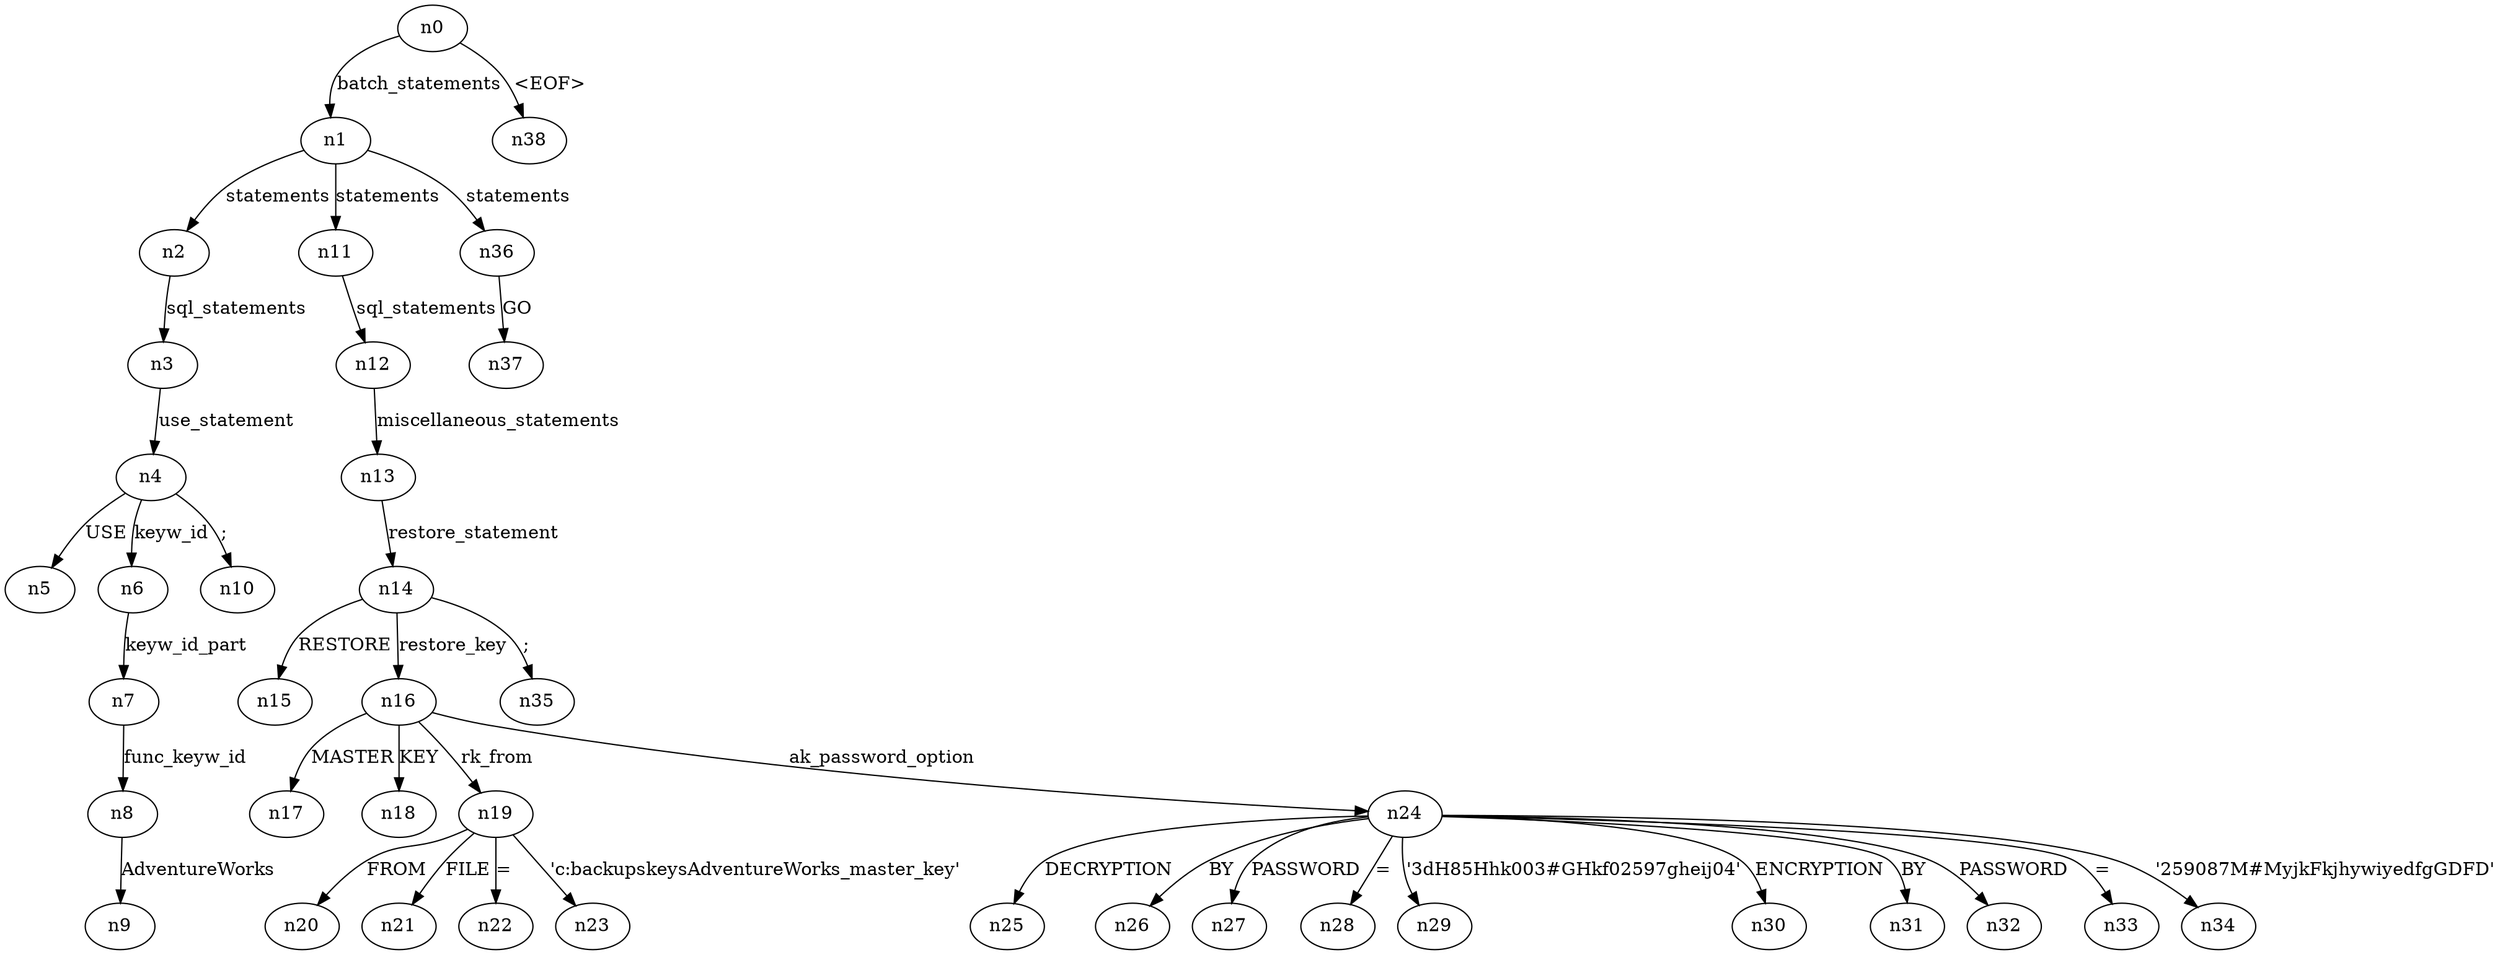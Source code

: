 digraph ParseTree {
  n0 -> n1 [label="batch_statements"];
  n1 -> n2 [label="statements"];
  n2 -> n3 [label="sql_statements"];
  n3 -> n4 [label="use_statement"];
  n4 -> n5 [label="USE"];
  n4 -> n6 [label="keyw_id"];
  n6 -> n7 [label="keyw_id_part"];
  n7 -> n8 [label="func_keyw_id"];
  n8 -> n9 [label="AdventureWorks"];
  n4 -> n10 [label=";"];
  n1 -> n11 [label="statements"];
  n11 -> n12 [label="sql_statements"];
  n12 -> n13 [label="miscellaneous_statements"];
  n13 -> n14 [label="restore_statement"];
  n14 -> n15 [label="RESTORE"];
  n14 -> n16 [label="restore_key"];
  n16 -> n17 [label="MASTER"];
  n16 -> n18 [label="KEY"];
  n16 -> n19 [label="rk_from"];
  n19 -> n20 [label="FROM"];
  n19 -> n21 [label="FILE"];
  n19 -> n22 [label="="];
  n19 -> n23 [label="'c:\backups\keys\AdventureWorks_master_key'"];
  n16 -> n24 [label="ak_password_option"];
  n24 -> n25 [label="DECRYPTION"];
  n24 -> n26 [label="BY"];
  n24 -> n27 [label="PASSWORD"];
  n24 -> n28 [label="="];
  n24 -> n29 [label="'3dH85Hhk003#GHkf02597gheij04'"];
  n24 -> n30 [label="ENCRYPTION"];
  n24 -> n31 [label="BY"];
  n24 -> n32 [label="PASSWORD"];
  n24 -> n33 [label="="];
  n24 -> n34 [label="'259087M#MyjkFkjhywiyedfgGDFD'"];
  n14 -> n35 [label=";"];
  n1 -> n36 [label="statements"];
  n36 -> n37 [label="GO"];
  n0 -> n38 [label="<EOF>"];
}